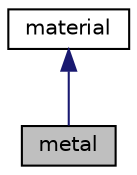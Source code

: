 digraph "metal"
{
  edge [fontname="Helvetica",fontsize="10",labelfontname="Helvetica",labelfontsize="10"];
  node [fontname="Helvetica",fontsize="10",shape=record];
  Node0 [label="metal",height=0.2,width=0.4,color="black", fillcolor="grey75", style="filled", fontcolor="black"];
  Node1 -> Node0 [dir="back",color="midnightblue",fontsize="10",style="solid",fontname="Helvetica"];
  Node1 [label="material",height=0.2,width=0.4,color="black", fillcolor="white", style="filled",URL="$classmaterial.html",tooltip="ABSTRACT – all materials will scatter() light in different ways. "];
}
